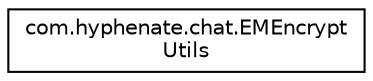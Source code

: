 digraph "类继承关系图"
{
  edge [fontname="Helvetica",fontsize="10",labelfontname="Helvetica",labelfontsize="10"];
  node [fontname="Helvetica",fontsize="10",shape=record];
  rankdir="LR";
  Node1 [label="com.hyphenate.chat.EMEncrypt\lUtils",height=0.2,width=0.4,color="black", fillcolor="white", style="filled",URL="$classcom_1_1hyphenate_1_1chat_1_1EMEncryptUtils.html"];
}
